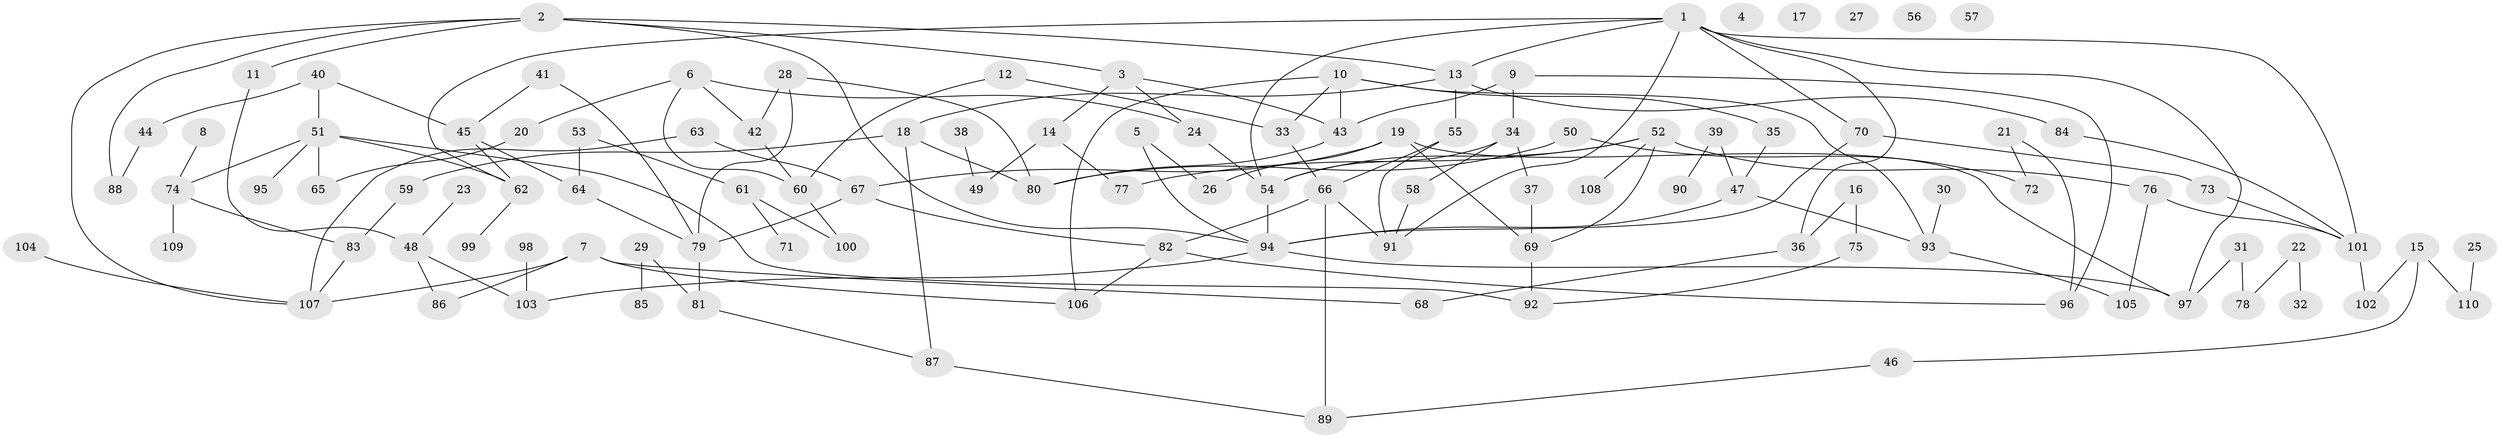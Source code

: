 // coarse degree distribution, {11: 0.022727272727272728, 6: 0.06818181818181818, 5: 0.06818181818181818, 0: 0.11363636363636363, 7: 0.06818181818181818, 9: 0.045454545454545456, 4: 0.13636363636363635, 2: 0.22727272727272727, 3: 0.11363636363636363, 1: 0.13636363636363635}
// Generated by graph-tools (version 1.1) at 2025/16/03/04/25 18:16:27]
// undirected, 110 vertices, 150 edges
graph export_dot {
graph [start="1"]
  node [color=gray90,style=filled];
  1;
  2;
  3;
  4;
  5;
  6;
  7;
  8;
  9;
  10;
  11;
  12;
  13;
  14;
  15;
  16;
  17;
  18;
  19;
  20;
  21;
  22;
  23;
  24;
  25;
  26;
  27;
  28;
  29;
  30;
  31;
  32;
  33;
  34;
  35;
  36;
  37;
  38;
  39;
  40;
  41;
  42;
  43;
  44;
  45;
  46;
  47;
  48;
  49;
  50;
  51;
  52;
  53;
  54;
  55;
  56;
  57;
  58;
  59;
  60;
  61;
  62;
  63;
  64;
  65;
  66;
  67;
  68;
  69;
  70;
  71;
  72;
  73;
  74;
  75;
  76;
  77;
  78;
  79;
  80;
  81;
  82;
  83;
  84;
  85;
  86;
  87;
  88;
  89;
  90;
  91;
  92;
  93;
  94;
  95;
  96;
  97;
  98;
  99;
  100;
  101;
  102;
  103;
  104;
  105;
  106;
  107;
  108;
  109;
  110;
  1 -- 13;
  1 -- 36;
  1 -- 54;
  1 -- 62;
  1 -- 70;
  1 -- 91;
  1 -- 97;
  1 -- 101;
  2 -- 3;
  2 -- 11;
  2 -- 13;
  2 -- 88;
  2 -- 94;
  2 -- 107;
  3 -- 14;
  3 -- 24;
  3 -- 43;
  5 -- 26;
  5 -- 94;
  6 -- 20;
  6 -- 24;
  6 -- 42;
  6 -- 60;
  7 -- 68;
  7 -- 86;
  7 -- 106;
  7 -- 107;
  8 -- 74;
  9 -- 34;
  9 -- 43;
  9 -- 96;
  10 -- 33;
  10 -- 35;
  10 -- 43;
  10 -- 93;
  10 -- 106;
  11 -- 48;
  12 -- 33;
  12 -- 60;
  13 -- 18;
  13 -- 55;
  13 -- 84;
  14 -- 49;
  14 -- 77;
  15 -- 46;
  15 -- 102;
  15 -- 110;
  16 -- 36;
  16 -- 75;
  18 -- 59;
  18 -- 80;
  18 -- 87;
  19 -- 26;
  19 -- 67;
  19 -- 69;
  19 -- 97;
  20 -- 65;
  21 -- 72;
  21 -- 96;
  22 -- 32;
  22 -- 78;
  23 -- 48;
  24 -- 54;
  25 -- 110;
  28 -- 42;
  28 -- 79;
  28 -- 80;
  29 -- 81;
  29 -- 85;
  30 -- 93;
  31 -- 78;
  31 -- 97;
  33 -- 66;
  34 -- 37;
  34 -- 54;
  34 -- 58;
  35 -- 47;
  36 -- 68;
  37 -- 69;
  38 -- 49;
  39 -- 47;
  39 -- 90;
  40 -- 44;
  40 -- 45;
  40 -- 51;
  41 -- 45;
  41 -- 79;
  42 -- 60;
  43 -- 80;
  44 -- 88;
  45 -- 62;
  45 -- 64;
  46 -- 89;
  47 -- 93;
  47 -- 94;
  48 -- 86;
  48 -- 103;
  50 -- 72;
  50 -- 80;
  51 -- 62;
  51 -- 65;
  51 -- 74;
  51 -- 92;
  51 -- 95;
  52 -- 54;
  52 -- 69;
  52 -- 76;
  52 -- 77;
  52 -- 108;
  53 -- 61;
  53 -- 64;
  54 -- 94;
  55 -- 66;
  55 -- 91;
  58 -- 91;
  59 -- 83;
  60 -- 100;
  61 -- 71;
  61 -- 100;
  62 -- 99;
  63 -- 67;
  63 -- 107;
  64 -- 79;
  66 -- 82;
  66 -- 89;
  66 -- 91;
  67 -- 79;
  67 -- 82;
  69 -- 92;
  70 -- 73;
  70 -- 94;
  73 -- 101;
  74 -- 83;
  74 -- 109;
  75 -- 92;
  76 -- 101;
  76 -- 105;
  79 -- 81;
  81 -- 87;
  82 -- 96;
  82 -- 106;
  83 -- 107;
  84 -- 101;
  87 -- 89;
  93 -- 105;
  94 -- 97;
  94 -- 103;
  98 -- 103;
  101 -- 102;
  104 -- 107;
}
